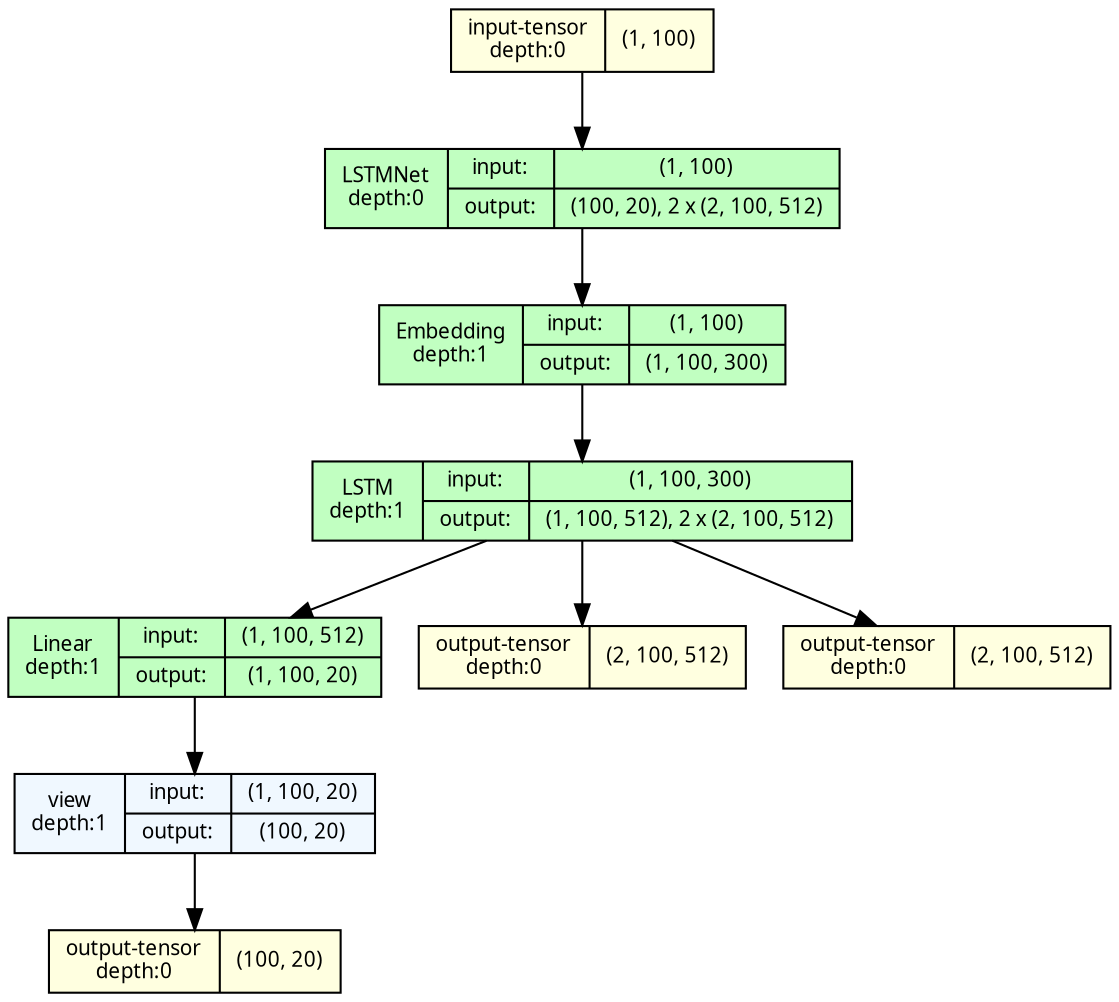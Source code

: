 strict digraph LSTM {
	graph [ordering=in size="12.0,12.0"]
	node [align=left fontname="Linux libertine" fontsize=10 height=0.2 ranksep=0.1 shape=record style=filled]
	edge [fontsize=10]
	0 [label="input-tensor&#92;ndepth:0|(1, 100)" fillcolor=lightyellow]
	1 [label="LSTMNet&#92;ndepth:0|{input:|output:}|{(1, 100)|(100, 20), 2 x (2, 100, 512)}" fillcolor=darkseagreen1]
	2 [label="Embedding&#92;ndepth:1|{input:|output:}|{(1, 100)|(1, 100, 300)}" fillcolor=darkseagreen1]
	3 [label="LSTM&#92;ndepth:1|{input:|output:}|{(1, 100, 300)|(1, 100, 512), 2 x (2, 100, 512)}" fillcolor=darkseagreen1]
	4 [label="Linear&#92;ndepth:1|{input:|output:}|{(1, 100, 512)|(1, 100, 20)}" fillcolor=darkseagreen1]
	5 [label="view&#92;ndepth:1|{input:|output:}|{(1, 100, 20)|(100, 20)}" fillcolor=aliceblue]
	6 [label="output-tensor&#92;ndepth:0|(100, 20)" fillcolor=lightyellow]
	3 [label="LSTM&#92;ndepth:1|{input:|output:}|{(1, 100, 300)|(1, 100, 512), 2 x (2, 100, 512)}" fillcolor=darkseagreen1]
	7 [label="output-tensor&#92;ndepth:0|(2, 100, 512)" fillcolor=lightyellow]
	3 [label="LSTM&#92;ndepth:1|{input:|output:}|{(1, 100, 300)|(1, 100, 512), 2 x (2, 100, 512)}" fillcolor=darkseagreen1]
	8 [label="output-tensor&#92;ndepth:0|(2, 100, 512)" fillcolor=lightyellow]
	0 -> 1
	1 -> 2
	2 -> 3
	3 -> 4
	4 -> 5
	5 -> 6
	3 -> 7
	3 -> 8
}
